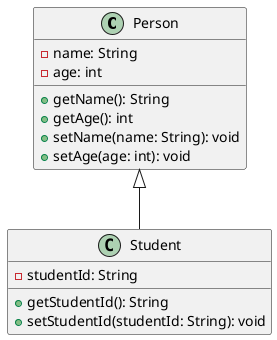 @startuml
'https://plantuml.com/sequence-diagram

@startuml
class Person {
    - name: String
    - age: int
    + getName(): String
    + getAge(): int
    + setName(name: String): void
    + setAge(age: int): void
}

class Student {
    - studentId: String
    + getStudentId(): String
    + setStudentId(studentId: String): void
}

Person <|-- Student
@enduml